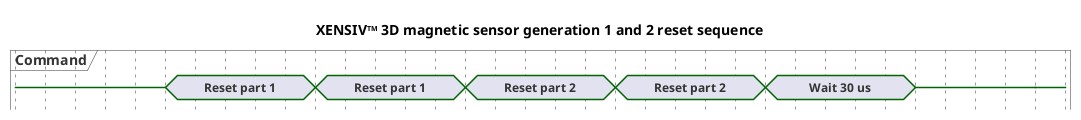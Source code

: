 @startuml

title XENSIV<sup><size:10>TM</size></sup> 3D magnetic sensor generation 1 and 2 reset sequence

scale 1 as 30 pixels
hide time-axis

'clock "SCL" as scl
concise "Command" as cmd

@0
cmd is {-}

@5
cmd is "Reset part 1"

@10
cmd is "Reset part 1"

@15
cmd is "Reset part 2"

@20
cmd is "Reset part 2"

@25
cmd is "Wait 30 us"

@30
cmd is {-}

@34
cmd is {-}

@enduml
